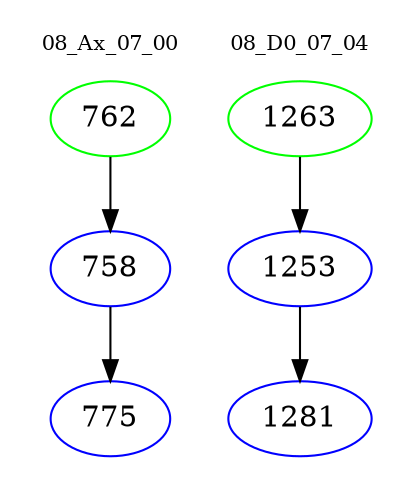 digraph{
subgraph cluster_0 {
color = white
label = "08_Ax_07_00";
fontsize=10;
T0_762 [label="762", color="green"]
T0_762 -> T0_758 [color="black"]
T0_758 [label="758", color="blue"]
T0_758 -> T0_775 [color="black"]
T0_775 [label="775", color="blue"]
}
subgraph cluster_1 {
color = white
label = "08_D0_07_04";
fontsize=10;
T1_1263 [label="1263", color="green"]
T1_1263 -> T1_1253 [color="black"]
T1_1253 [label="1253", color="blue"]
T1_1253 -> T1_1281 [color="black"]
T1_1281 [label="1281", color="blue"]
}
}
